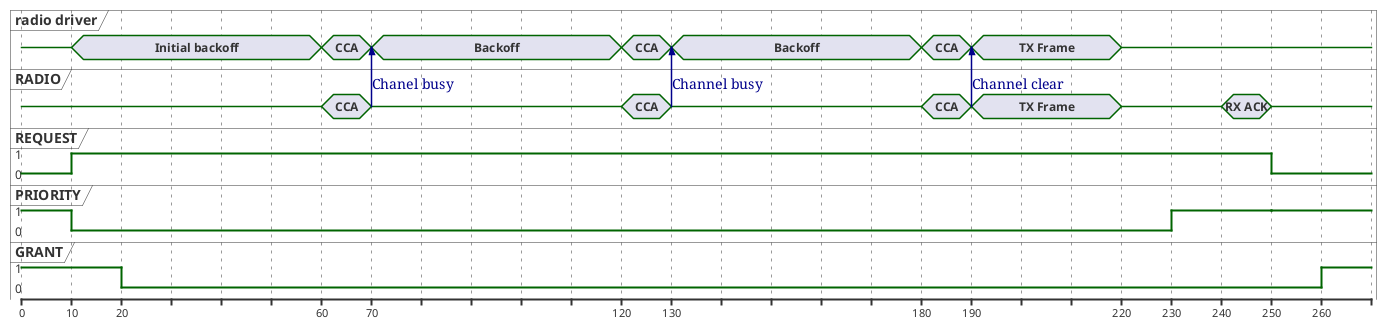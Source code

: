 @startuml

'Diagram showing moment of coex request for transmission using csmaca
'when tx_req_mode = NRF_802154_COEX_TX_REQUEST_MODE_FRAME_READY

concise "radio driver" as drv
concise "RADIO" as radio
robust "REQUEST" as request
robust "PRIORITY" as priority
robust "GRANT" as grant

request has 1
request has 0

priority has 1
priority has 0

grant has 1
grant has 0

!$request_inactive = 0
!$request_active = 1

!$priority_none = 1
!$priority_rx = 1
!$priority_tx = 0

!$grant_inactive = 1
!$grant_active = 0

'Initial state
@0
drv is {-}
radio is {-}
request is $request_inactive
priority is $priority_none
grant is $grant_inactive

'Frame reception starts
@+10
drv is "Initial backoff"
radio is {-}
priority is $priority_tx
request is $request_active
@+10
grant is $grant_active
@+40

drv is "CCA"
radio is "CCA"
@+10
radio -> drv: \nChanel busy

drv is "Backoff"
radio is {-}
@+50

drv is "CCA"
radio is "CCA"
@+10
radio -> drv: \nChannel busy

drv is "Backoff"
radio is {-}
@+50

drv is "CCA"
radio is "CCA"
@+10
radio -> drv: \nChannel clear

drv is "TX Frame"
radio is "TX Frame"
@+30

drv is {-}
radio is {-}
@+10

priority is $priority_rx
@+10

radio is "RX ACK"
@+10

radio is {-}
priority is $priority_none
request is $request_inactive
drv is {-}

@+10
grant is $grant_inactive

@enduml
